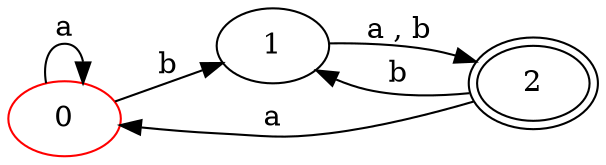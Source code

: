 digraph a {
 rankdir=LR
0[ label ="0", color=red ];
0 -> 1 [ label = "b" ];
0 -> 0 [ label = "a" ];
1[ label ="1",];
1 -> 2 [ label = "a , b" ];
2[ label ="2",peripheries=2 ];
2 -> 0 [ label = "a" ];
2 -> 1 [ label = "b" ];
}

